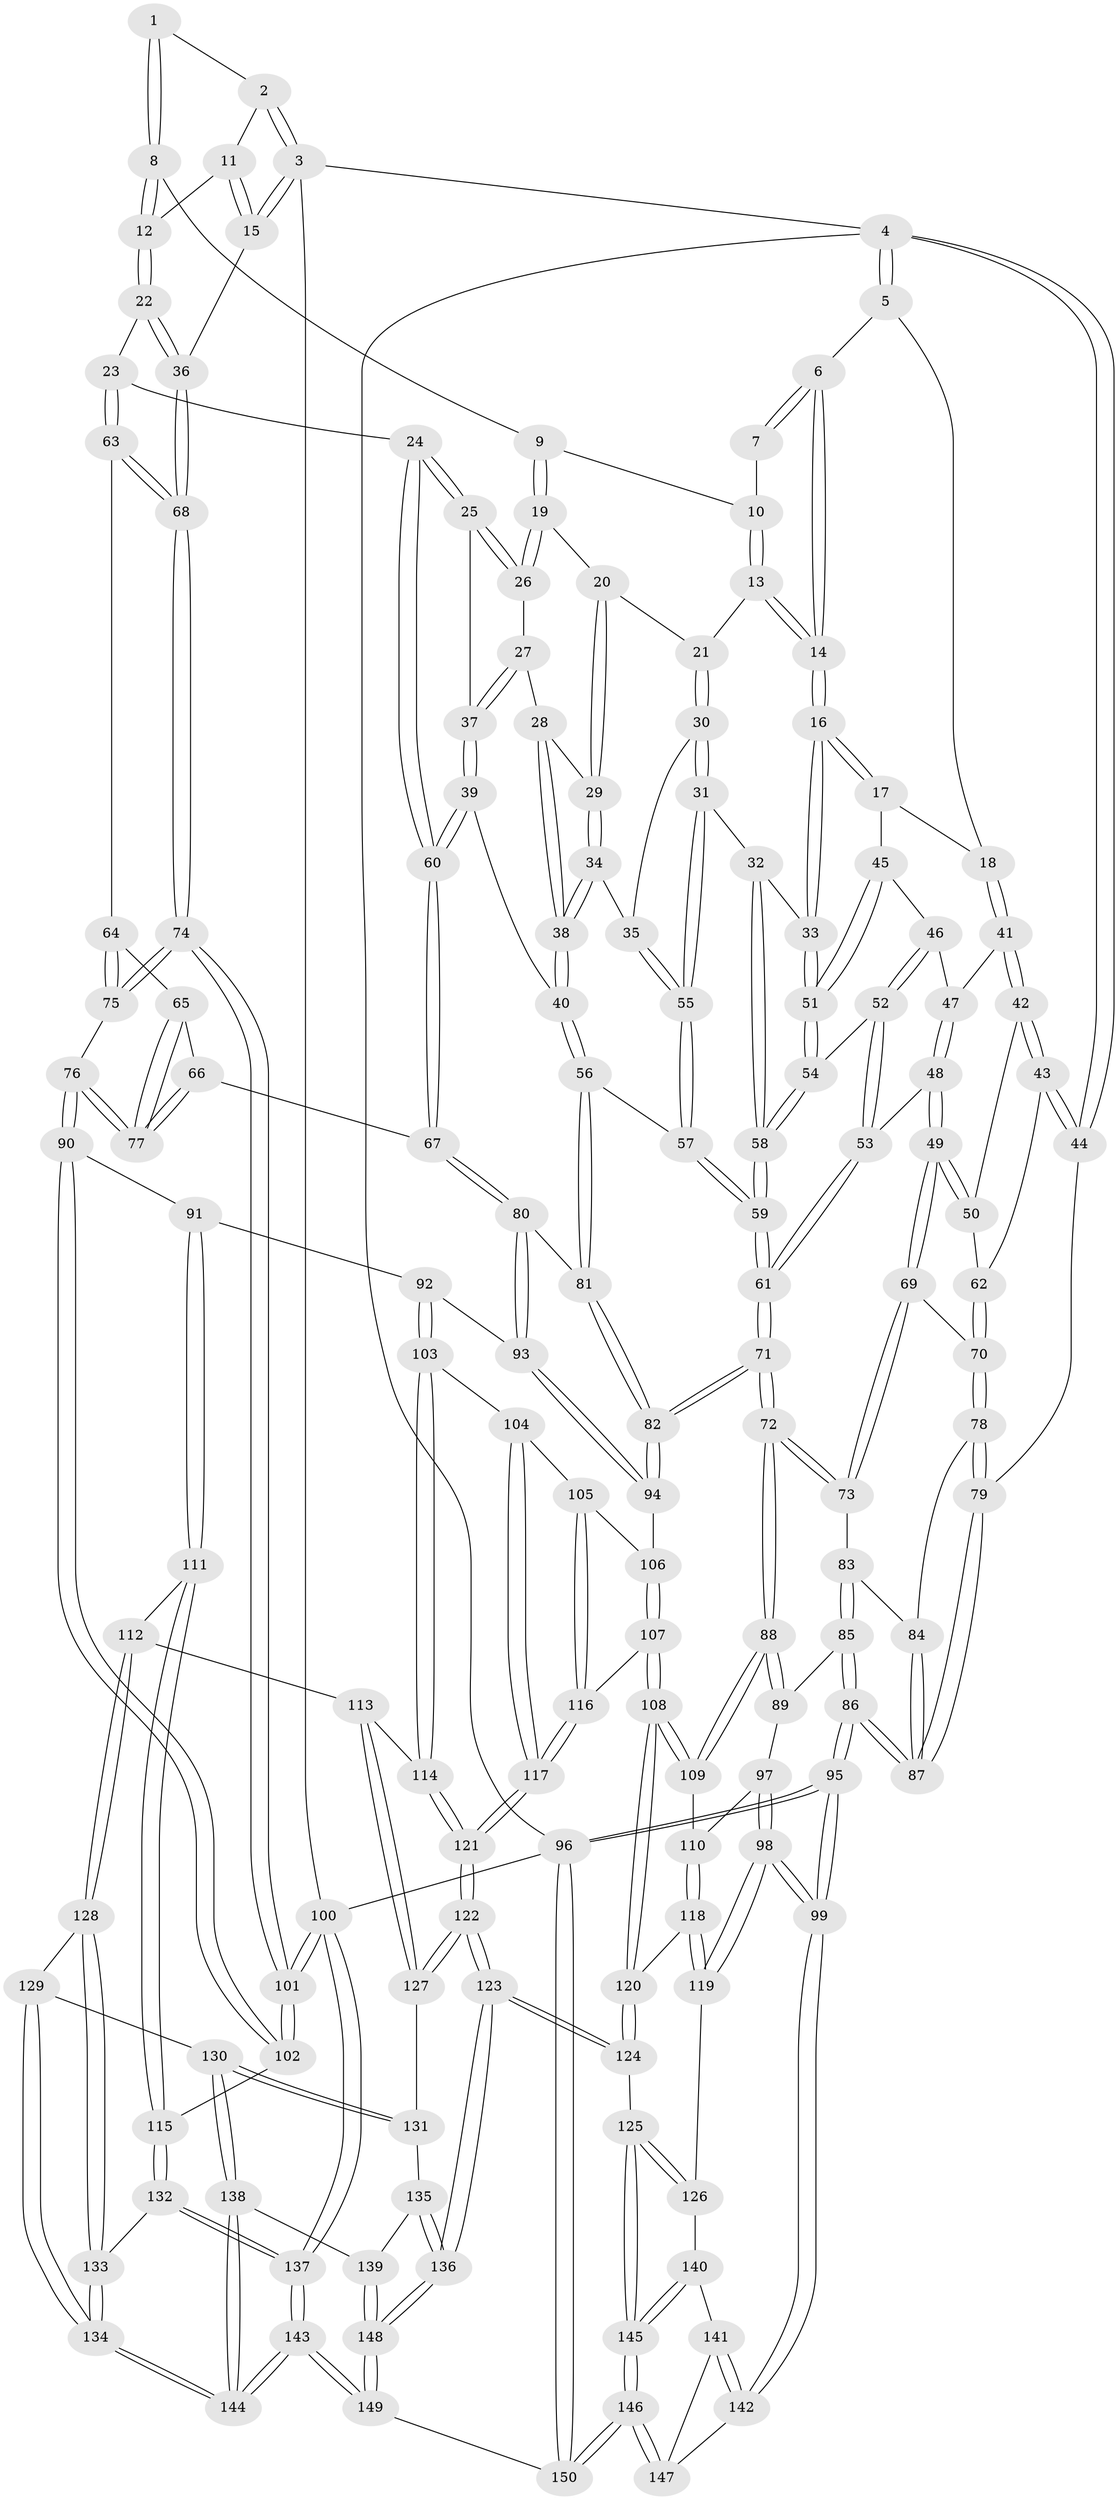// Generated by graph-tools (version 1.1) at 2025/03/03/09/25 03:03:13]
// undirected, 150 vertices, 372 edges
graph export_dot {
graph [start="1"]
  node [color=gray90,style=filled];
  1 [pos="+0.6789186852422119+0"];
  2 [pos="+0.8951879498766747+0"];
  3 [pos="+1+0"];
  4 [pos="+0+0"];
  5 [pos="+0.027977608361531795+0"];
  6 [pos="+0.12812868835454888+0"];
  7 [pos="+0.42252119152361617+0"];
  8 [pos="+0.6664526454267923+0"];
  9 [pos="+0.6250546989832839+0.03957315095499347"];
  10 [pos="+0.450112335922894+0.03806047596905185"];
  11 [pos="+0.8861704013661131+0.08328773684610914"];
  12 [pos="+0.807908659450569+0.119958120535097"];
  13 [pos="+0.3902252671237555+0.10375801121230385"];
  14 [pos="+0.35491531491476125+0.10032338944954097"];
  15 [pos="+1+0.13924632019873812"];
  16 [pos="+0.30760599995809285+0.17910298172818367"];
  17 [pos="+0.18379290741302257+0.15462759509996718"];
  18 [pos="+0.13711731779484976+0.12986400360049202"];
  19 [pos="+0.6231241909319565+0.04469892359943773"];
  20 [pos="+0.5318977538687855+0.12723528633557785"];
  21 [pos="+0.41581572794693367+0.12160327063711374"];
  22 [pos="+0.8091727378705795+0.15231064518024617"];
  23 [pos="+0.7459571588866653+0.2522798428973188"];
  24 [pos="+0.7029290408940111+0.2376002686412753"];
  25 [pos="+0.6621466386726418+0.21699232641572436"];
  26 [pos="+0.6387947448583748+0.13371102088515574"];
  27 [pos="+0.5683882600559274+0.20575143981467697"];
  28 [pos="+0.555323486695548+0.2011876189659694"];
  29 [pos="+0.5292680875541664+0.16621340005469842"];
  30 [pos="+0.4289390534271521+0.16697484123584216"];
  31 [pos="+0.3785295208898556+0.2433099922887126"];
  32 [pos="+0.34234302622284346+0.22126096994761954"];
  33 [pos="+0.3081135125031686+0.18374453163048718"];
  34 [pos="+0.481004619621823+0.22542777611714399"];
  35 [pos="+0.46025218045257615+0.22133529122913131"];
  36 [pos="+1+0.3557535230958067"];
  37 [pos="+0.61758664354258+0.24181514472470822"];
  38 [pos="+0.5249545129492268+0.2894299256489246"];
  39 [pos="+0.5653844099252632+0.3142214250981809"];
  40 [pos="+0.5303871848347864+0.30429375745926024"];
  41 [pos="+0.12946097601440948+0.1488564563070339"];
  42 [pos="+0.09932797612461133+0.20518800200207507"];
  43 [pos="+0+0.25163924578612396"];
  44 [pos="+0+0.24453563316942964"];
  45 [pos="+0.20790799788482953+0.22725063022199557"];
  46 [pos="+0.1995244039519622+0.2458479130903604"];
  47 [pos="+0.17406246671758438+0.23262100102109187"];
  48 [pos="+0.17049731077979124+0.30578478167984297"];
  49 [pos="+0.13902428960173085+0.3259262888940742"];
  50 [pos="+0.11996139317218922+0.2859170350246303"];
  51 [pos="+0.27028510722499727+0.24740416427717138"];
  52 [pos="+0.19457925158907477+0.2931576957530623"];
  53 [pos="+0.1924050766933465+0.2948415725836858"];
  54 [pos="+0.2640870110779962+0.273224493567062"];
  55 [pos="+0.40200100198896016+0.2675289033772925"];
  56 [pos="+0.4702192764080679+0.33698286839808855"];
  57 [pos="+0.40471839021037764+0.3117456737509051"];
  58 [pos="+0.3150823564922996+0.3521878431647233"];
  59 [pos="+0.3215113997854995+0.3681408807471501"];
  60 [pos="+0.5999608153666638+0.36011631801999694"];
  61 [pos="+0.31348922623941045+0.3920372927088078"];
  62 [pos="+0+0.2780417421734001"];
  63 [pos="+0.7517573335861387+0.270239172546154"];
  64 [pos="+0.7464578593968278+0.2956474406990357"];
  65 [pos="+0.7437989964823781+0.30139194110225775"];
  66 [pos="+0.6469800337138237+0.3922866370952237"];
  67 [pos="+0.6193048580678894+0.3942690230653774"];
  68 [pos="+1+0.3598353252275477"];
  69 [pos="+0.12704358504655563+0.37564384084645486"];
  70 [pos="+0.11761099761250558+0.3701515737126646"];
  71 [pos="+0.2859333794931294+0.5134991382218363"];
  72 [pos="+0.28410439135516025+0.5144034951934472"];
  73 [pos="+0.1274187982197025+0.37983171991721315"];
  74 [pos="+1+0.3854860292779598"];
  75 [pos="+0.9164259558710388+0.4492220286544364"];
  76 [pos="+0.8099265386962374+0.5033677870507253"];
  77 [pos="+0.8016071666005932+0.4943585719370187"];
  78 [pos="+0+0.2994025136568489"];
  79 [pos="+0+0.27453483316854393"];
  80 [pos="+0.5829507441354284+0.4538231501026203"];
  81 [pos="+0.4657920401976013+0.425817768927345"];
  82 [pos="+0.33891831558736246+0.5180203799595364"];
  83 [pos="+0.105711766064364+0.392646743976006"];
  84 [pos="+0.09440212946809175+0.39506449774416397"];
  85 [pos="+0.04609660952818361+0.5349264355211549"];
  86 [pos="+0+0.6091551838537785"];
  87 [pos="+0+0.5199748605998331"];
  88 [pos="+0.2800146643158317+0.520914015694076"];
  89 [pos="+0.07505274638821453+0.5386720715653212"];
  90 [pos="+0.7957168808678958+0.5319745958609483"];
  91 [pos="+0.7576314290295356+0.5712840510257284"];
  92 [pos="+0.6153558531768873+0.5609704564921661"];
  93 [pos="+0.586878433126166+0.5243593347250879"];
  94 [pos="+0.4174482405894244+0.5632229223462036"];
  95 [pos="+0+0.8136251634306594"];
  96 [pos="+0+1"];
  97 [pos="+0.11374639788355678+0.6373671651422311"];
  98 [pos="+0+0.7946503296933922"];
  99 [pos="+0+0.8100605834045566"];
  100 [pos="+1+1"];
  101 [pos="+1+0.7326858657481561"];
  102 [pos="+0.9941872209342789+0.7413668258046971"];
  103 [pos="+0.5734318702460696+0.6694814117373986"];
  104 [pos="+0.5135010937911176+0.6619247822059412"];
  105 [pos="+0.4835267287213857+0.6448359480643276"];
  106 [pos="+0.42765294305627904+0.5817425024017367"];
  107 [pos="+0.40343970022087117+0.7174281490372656"];
  108 [pos="+0.3879593587880193+0.7264747619828782"];
  109 [pos="+0.2723584077582163+0.5478193496689368"];
  110 [pos="+0.2445322056028277+0.6010915539416379"];
  111 [pos="+0.7574726853696362+0.6719839210131978"];
  112 [pos="+0.694340870306068+0.7400198830597001"];
  113 [pos="+0.643727540855119+0.7411640932646609"];
  114 [pos="+0.5821881771880507+0.6879458069328476"];
  115 [pos="+0.9130377474774766+0.7656272860663256"];
  116 [pos="+0.42354016611225787+0.7152342426467934"];
  117 [pos="+0.47020614587918674+0.7344412710229099"];
  118 [pos="+0.23217755518018635+0.7096446288169829"];
  119 [pos="+0.20764508876117843+0.7574794259698465"];
  120 [pos="+0.3746221877170804+0.7570767613485384"];
  121 [pos="+0.493853468877027+0.7928808752721774"];
  122 [pos="+0.4880841307252387+0.8279621574568947"];
  123 [pos="+0.43736866868568897+0.8806011359111807"];
  124 [pos="+0.3917701023379101+0.8600559772141738"];
  125 [pos="+0.35269936563266696+0.8664961443109797"];
  126 [pos="+0.2384912502098164+0.8265204438458019"];
  127 [pos="+0.6014915156318458+0.8191285006378158"];
  128 [pos="+0.7142652178808182+0.7776173046392627"];
  129 [pos="+0.703444794633024+0.8485379857531448"];
  130 [pos="+0.6513490734275202+0.881179722115499"];
  131 [pos="+0.6140979432561291+0.8481653829886121"];
  132 [pos="+0.8519465680462533+0.8335382097314584"];
  133 [pos="+0.8316118752320394+0.8388361106237131"];
  134 [pos="+0.7665611490976905+0.9021550081851315"];
  135 [pos="+0.5810099332990782+0.890709333512718"];
  136 [pos="+0.44520648166906257+0.8990041531439777"];
  137 [pos="+1+1"];
  138 [pos="+0.6537184700742359+0.9048581142962601"];
  139 [pos="+0.592761167930122+0.9355314100643587"];
  140 [pos="+0.21319575414445127+0.8680795133052046"];
  141 [pos="+0.18510708370106385+0.8827574906362738"];
  142 [pos="+0+0.8561525002377623"];
  143 [pos="+0.7665616179396743+1"];
  144 [pos="+0.7352718402388623+1"];
  145 [pos="+0.25502135465669545+1"];
  146 [pos="+0.22504654221119638+1"];
  147 [pos="+0.15933686896635618+0.9476291468341028"];
  148 [pos="+0.49305920913803986+1"];
  149 [pos="+0.4997037971332081+1"];
  150 [pos="+0.22063334347077881+1"];
  1 -- 2;
  1 -- 8;
  1 -- 8;
  2 -- 3;
  2 -- 3;
  2 -- 11;
  3 -- 4;
  3 -- 15;
  3 -- 15;
  3 -- 100;
  4 -- 5;
  4 -- 5;
  4 -- 44;
  4 -- 44;
  4 -- 96;
  5 -- 6;
  5 -- 18;
  6 -- 7;
  6 -- 7;
  6 -- 14;
  6 -- 14;
  7 -- 10;
  8 -- 9;
  8 -- 12;
  8 -- 12;
  9 -- 10;
  9 -- 19;
  9 -- 19;
  10 -- 13;
  10 -- 13;
  11 -- 12;
  11 -- 15;
  11 -- 15;
  12 -- 22;
  12 -- 22;
  13 -- 14;
  13 -- 14;
  13 -- 21;
  14 -- 16;
  14 -- 16;
  15 -- 36;
  16 -- 17;
  16 -- 17;
  16 -- 33;
  16 -- 33;
  17 -- 18;
  17 -- 45;
  18 -- 41;
  18 -- 41;
  19 -- 20;
  19 -- 26;
  19 -- 26;
  20 -- 21;
  20 -- 29;
  20 -- 29;
  21 -- 30;
  21 -- 30;
  22 -- 23;
  22 -- 36;
  22 -- 36;
  23 -- 24;
  23 -- 63;
  23 -- 63;
  24 -- 25;
  24 -- 25;
  24 -- 60;
  24 -- 60;
  25 -- 26;
  25 -- 26;
  25 -- 37;
  26 -- 27;
  27 -- 28;
  27 -- 37;
  27 -- 37;
  28 -- 29;
  28 -- 38;
  28 -- 38;
  29 -- 34;
  29 -- 34;
  30 -- 31;
  30 -- 31;
  30 -- 35;
  31 -- 32;
  31 -- 55;
  31 -- 55;
  32 -- 33;
  32 -- 58;
  32 -- 58;
  33 -- 51;
  33 -- 51;
  34 -- 35;
  34 -- 38;
  34 -- 38;
  35 -- 55;
  35 -- 55;
  36 -- 68;
  36 -- 68;
  37 -- 39;
  37 -- 39;
  38 -- 40;
  38 -- 40;
  39 -- 40;
  39 -- 60;
  39 -- 60;
  40 -- 56;
  40 -- 56;
  41 -- 42;
  41 -- 42;
  41 -- 47;
  42 -- 43;
  42 -- 43;
  42 -- 50;
  43 -- 44;
  43 -- 44;
  43 -- 62;
  44 -- 79;
  45 -- 46;
  45 -- 51;
  45 -- 51;
  46 -- 47;
  46 -- 52;
  46 -- 52;
  47 -- 48;
  47 -- 48;
  48 -- 49;
  48 -- 49;
  48 -- 53;
  49 -- 50;
  49 -- 50;
  49 -- 69;
  49 -- 69;
  50 -- 62;
  51 -- 54;
  51 -- 54;
  52 -- 53;
  52 -- 53;
  52 -- 54;
  53 -- 61;
  53 -- 61;
  54 -- 58;
  54 -- 58;
  55 -- 57;
  55 -- 57;
  56 -- 57;
  56 -- 81;
  56 -- 81;
  57 -- 59;
  57 -- 59;
  58 -- 59;
  58 -- 59;
  59 -- 61;
  59 -- 61;
  60 -- 67;
  60 -- 67;
  61 -- 71;
  61 -- 71;
  62 -- 70;
  62 -- 70;
  63 -- 64;
  63 -- 68;
  63 -- 68;
  64 -- 65;
  64 -- 75;
  64 -- 75;
  65 -- 66;
  65 -- 77;
  65 -- 77;
  66 -- 67;
  66 -- 77;
  66 -- 77;
  67 -- 80;
  67 -- 80;
  68 -- 74;
  68 -- 74;
  69 -- 70;
  69 -- 73;
  69 -- 73;
  70 -- 78;
  70 -- 78;
  71 -- 72;
  71 -- 72;
  71 -- 82;
  71 -- 82;
  72 -- 73;
  72 -- 73;
  72 -- 88;
  72 -- 88;
  73 -- 83;
  74 -- 75;
  74 -- 75;
  74 -- 101;
  74 -- 101;
  75 -- 76;
  76 -- 77;
  76 -- 77;
  76 -- 90;
  76 -- 90;
  78 -- 79;
  78 -- 79;
  78 -- 84;
  79 -- 87;
  79 -- 87;
  80 -- 81;
  80 -- 93;
  80 -- 93;
  81 -- 82;
  81 -- 82;
  82 -- 94;
  82 -- 94;
  83 -- 84;
  83 -- 85;
  83 -- 85;
  84 -- 87;
  84 -- 87;
  85 -- 86;
  85 -- 86;
  85 -- 89;
  86 -- 87;
  86 -- 87;
  86 -- 95;
  86 -- 95;
  88 -- 89;
  88 -- 89;
  88 -- 109;
  88 -- 109;
  89 -- 97;
  90 -- 91;
  90 -- 102;
  90 -- 102;
  91 -- 92;
  91 -- 111;
  91 -- 111;
  92 -- 93;
  92 -- 103;
  92 -- 103;
  93 -- 94;
  93 -- 94;
  94 -- 106;
  95 -- 96;
  95 -- 96;
  95 -- 99;
  95 -- 99;
  96 -- 150;
  96 -- 150;
  96 -- 100;
  97 -- 98;
  97 -- 98;
  97 -- 110;
  98 -- 99;
  98 -- 99;
  98 -- 119;
  98 -- 119;
  99 -- 142;
  99 -- 142;
  100 -- 101;
  100 -- 101;
  100 -- 137;
  100 -- 137;
  101 -- 102;
  101 -- 102;
  102 -- 115;
  103 -- 104;
  103 -- 114;
  103 -- 114;
  104 -- 105;
  104 -- 117;
  104 -- 117;
  105 -- 106;
  105 -- 116;
  105 -- 116;
  106 -- 107;
  106 -- 107;
  107 -- 108;
  107 -- 108;
  107 -- 116;
  108 -- 109;
  108 -- 109;
  108 -- 120;
  108 -- 120;
  109 -- 110;
  110 -- 118;
  110 -- 118;
  111 -- 112;
  111 -- 115;
  111 -- 115;
  112 -- 113;
  112 -- 128;
  112 -- 128;
  113 -- 114;
  113 -- 127;
  113 -- 127;
  114 -- 121;
  114 -- 121;
  115 -- 132;
  115 -- 132;
  116 -- 117;
  116 -- 117;
  117 -- 121;
  117 -- 121;
  118 -- 119;
  118 -- 119;
  118 -- 120;
  119 -- 126;
  120 -- 124;
  120 -- 124;
  121 -- 122;
  121 -- 122;
  122 -- 123;
  122 -- 123;
  122 -- 127;
  122 -- 127;
  123 -- 124;
  123 -- 124;
  123 -- 136;
  123 -- 136;
  124 -- 125;
  125 -- 126;
  125 -- 126;
  125 -- 145;
  125 -- 145;
  126 -- 140;
  127 -- 131;
  128 -- 129;
  128 -- 133;
  128 -- 133;
  129 -- 130;
  129 -- 134;
  129 -- 134;
  130 -- 131;
  130 -- 131;
  130 -- 138;
  130 -- 138;
  131 -- 135;
  132 -- 133;
  132 -- 137;
  132 -- 137;
  133 -- 134;
  133 -- 134;
  134 -- 144;
  134 -- 144;
  135 -- 136;
  135 -- 136;
  135 -- 139;
  136 -- 148;
  136 -- 148;
  137 -- 143;
  137 -- 143;
  138 -- 139;
  138 -- 144;
  138 -- 144;
  139 -- 148;
  139 -- 148;
  140 -- 141;
  140 -- 145;
  140 -- 145;
  141 -- 142;
  141 -- 142;
  141 -- 147;
  142 -- 147;
  143 -- 144;
  143 -- 144;
  143 -- 149;
  143 -- 149;
  145 -- 146;
  145 -- 146;
  146 -- 147;
  146 -- 147;
  146 -- 150;
  146 -- 150;
  148 -- 149;
  148 -- 149;
  149 -- 150;
}

